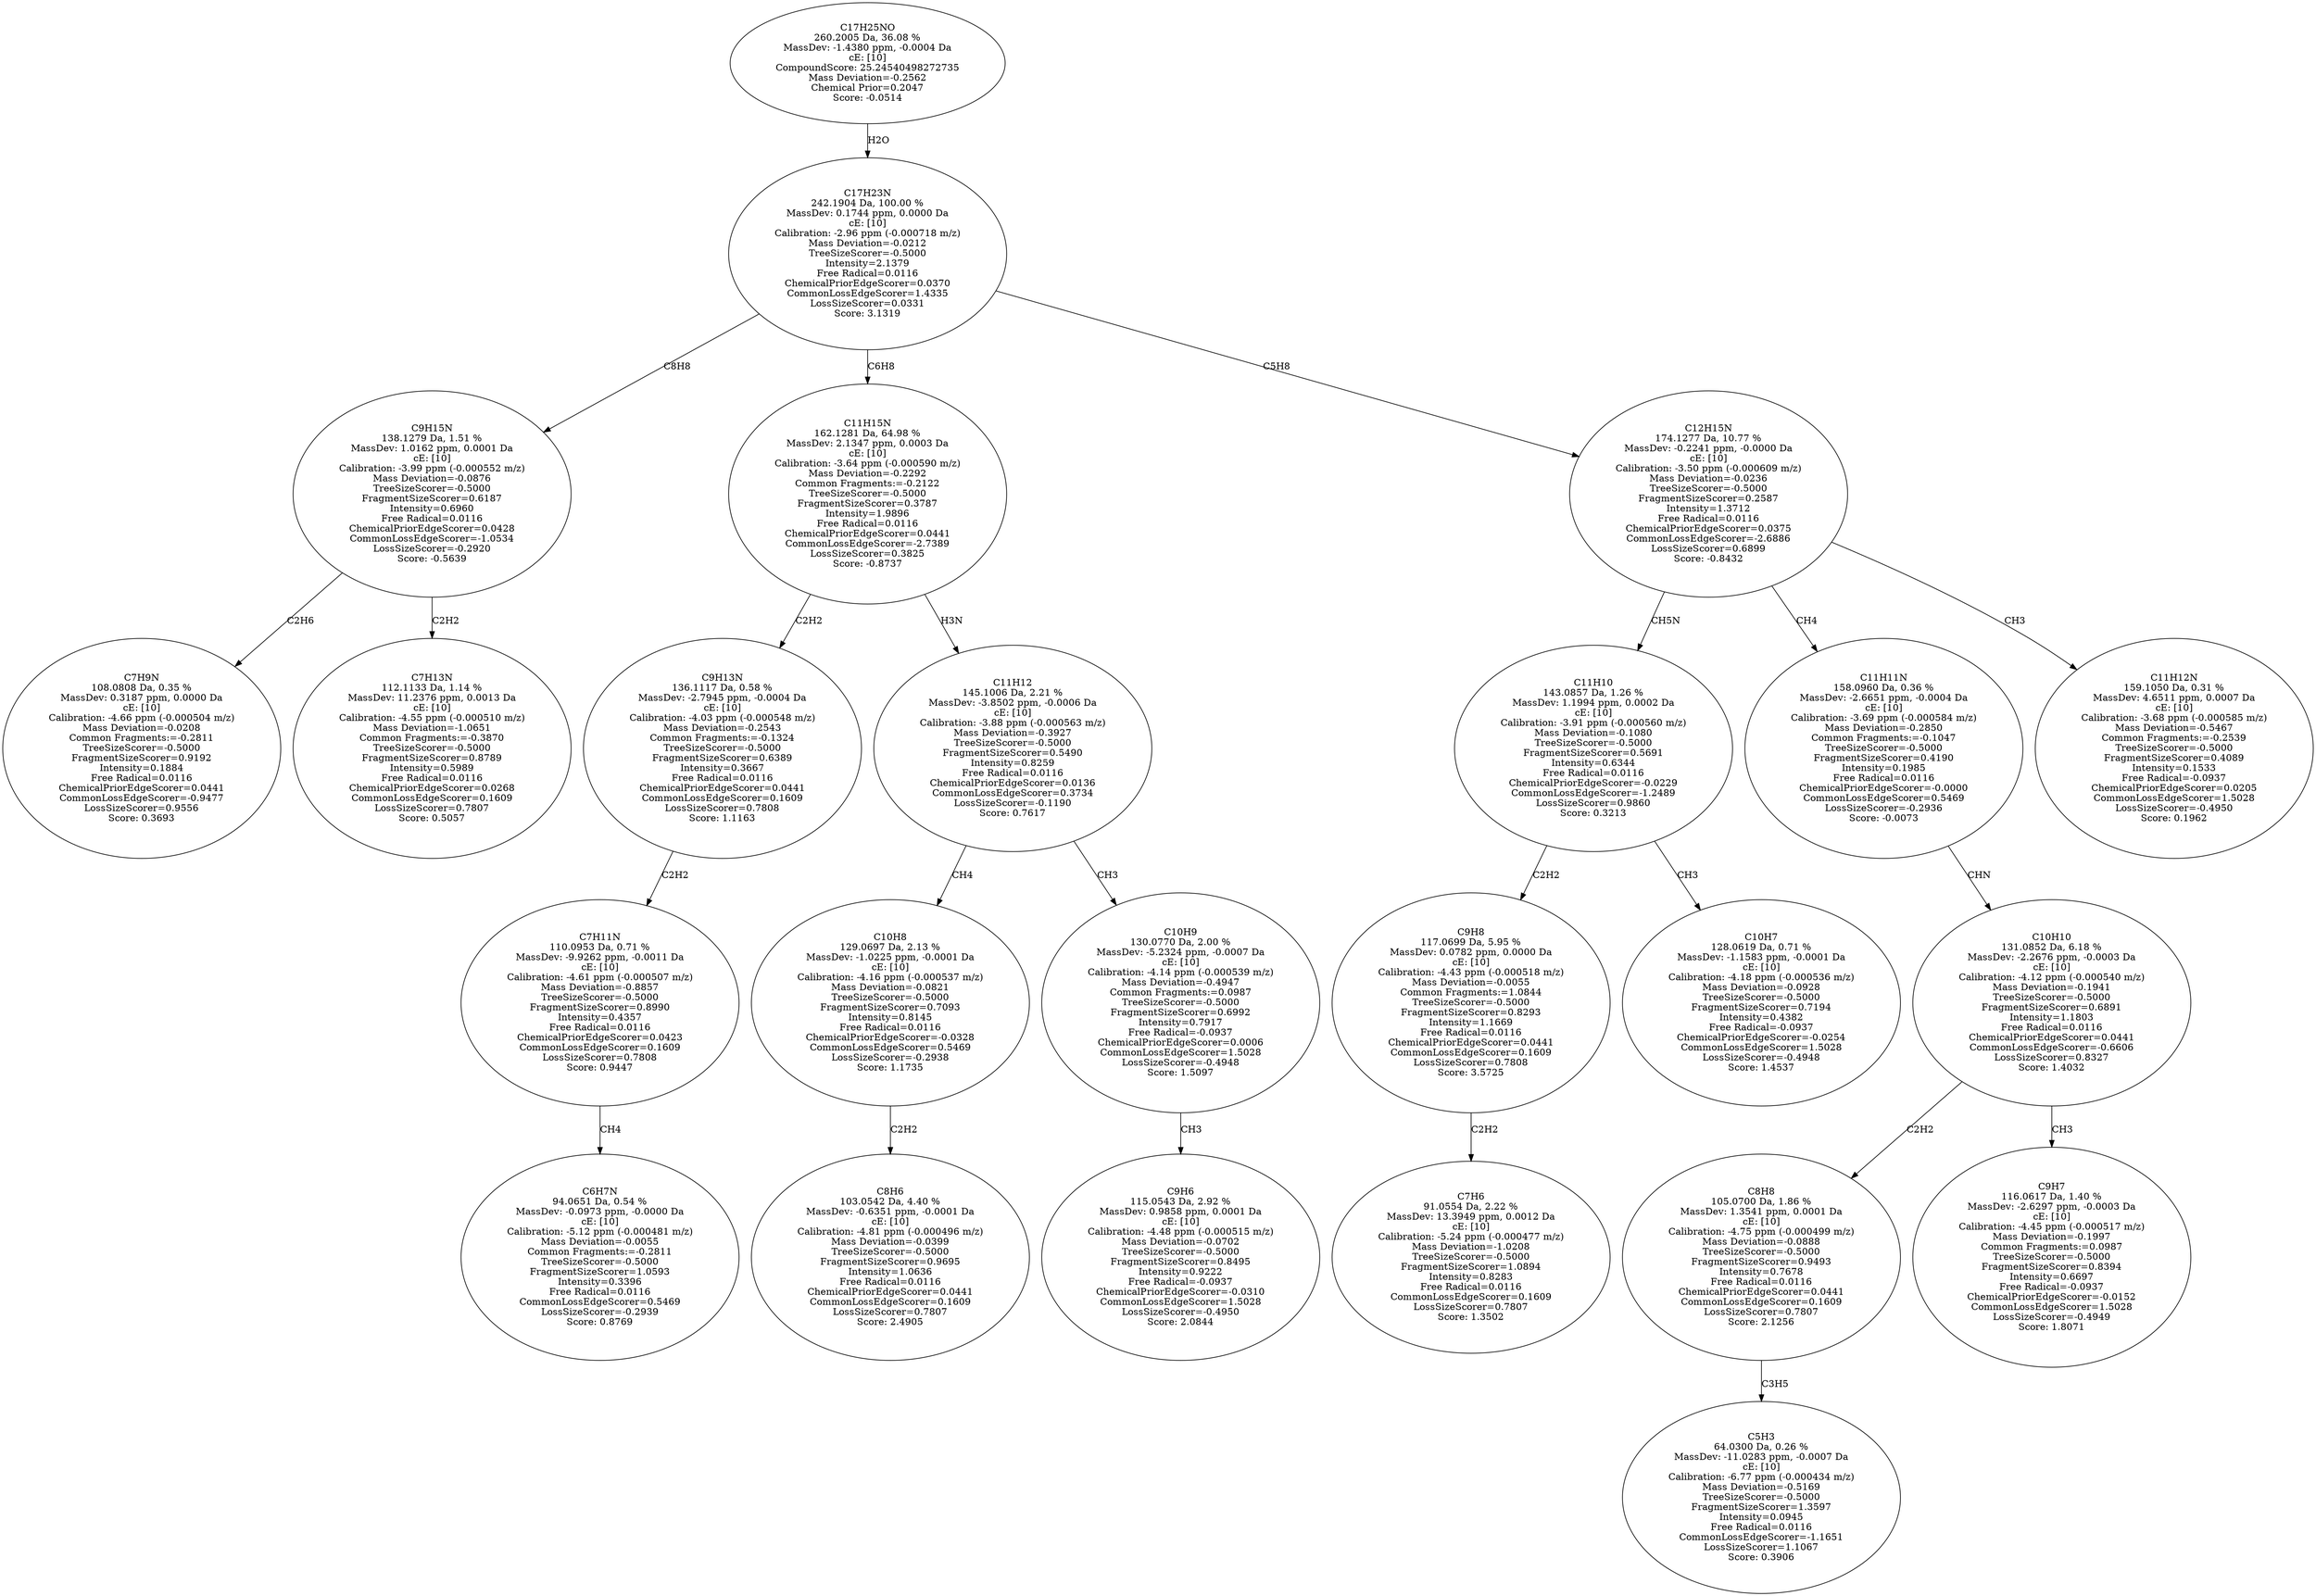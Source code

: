 strict digraph {
v1 [label="C7H9N\n108.0808 Da, 0.35 %\nMassDev: 0.3187 ppm, 0.0000 Da\ncE: [10]\nCalibration: -4.66 ppm (-0.000504 m/z)\nMass Deviation=-0.0208\nCommon Fragments:=-0.2811\nTreeSizeScorer=-0.5000\nFragmentSizeScorer=0.9192\nIntensity=0.1884\nFree Radical=0.0116\nChemicalPriorEdgeScorer=0.0441\nCommonLossEdgeScorer=-0.9477\nLossSizeScorer=0.9556\nScore: 0.3693"];
v2 [label="C7H13N\n112.1133 Da, 1.14 %\nMassDev: 11.2376 ppm, 0.0013 Da\ncE: [10]\nCalibration: -4.55 ppm (-0.000510 m/z)\nMass Deviation=-1.0651\nCommon Fragments:=-0.3870\nTreeSizeScorer=-0.5000\nFragmentSizeScorer=0.8789\nIntensity=0.5989\nFree Radical=0.0116\nChemicalPriorEdgeScorer=0.0268\nCommonLossEdgeScorer=0.1609\nLossSizeScorer=0.7807\nScore: 0.5057"];
v3 [label="C9H15N\n138.1279 Da, 1.51 %\nMassDev: 1.0162 ppm, 0.0001 Da\ncE: [10]\nCalibration: -3.99 ppm (-0.000552 m/z)\nMass Deviation=-0.0876\nTreeSizeScorer=-0.5000\nFragmentSizeScorer=0.6187\nIntensity=0.6960\nFree Radical=0.0116\nChemicalPriorEdgeScorer=0.0428\nCommonLossEdgeScorer=-1.0534\nLossSizeScorer=-0.2920\nScore: -0.5639"];
v4 [label="C6H7N\n94.0651 Da, 0.54 %\nMassDev: -0.0973 ppm, -0.0000 Da\ncE: [10]\nCalibration: -5.12 ppm (-0.000481 m/z)\nMass Deviation=-0.0055\nCommon Fragments:=-0.2811\nTreeSizeScorer=-0.5000\nFragmentSizeScorer=1.0593\nIntensity=0.3396\nFree Radical=0.0116\nCommonLossEdgeScorer=0.5469\nLossSizeScorer=-0.2939\nScore: 0.8769"];
v5 [label="C7H11N\n110.0953 Da, 0.71 %\nMassDev: -9.9262 ppm, -0.0011 Da\ncE: [10]\nCalibration: -4.61 ppm (-0.000507 m/z)\nMass Deviation=-0.8857\nTreeSizeScorer=-0.5000\nFragmentSizeScorer=0.8990\nIntensity=0.4357\nFree Radical=0.0116\nChemicalPriorEdgeScorer=0.0423\nCommonLossEdgeScorer=0.1609\nLossSizeScorer=0.7808\nScore: 0.9447"];
v6 [label="C9H13N\n136.1117 Da, 0.58 %\nMassDev: -2.7945 ppm, -0.0004 Da\ncE: [10]\nCalibration: -4.03 ppm (-0.000548 m/z)\nMass Deviation=-0.2543\nCommon Fragments:=-0.1324\nTreeSizeScorer=-0.5000\nFragmentSizeScorer=0.6389\nIntensity=0.3667\nFree Radical=0.0116\nChemicalPriorEdgeScorer=0.0441\nCommonLossEdgeScorer=0.1609\nLossSizeScorer=0.7808\nScore: 1.1163"];
v7 [label="C8H6\n103.0542 Da, 4.40 %\nMassDev: -0.6351 ppm, -0.0001 Da\ncE: [10]\nCalibration: -4.81 ppm (-0.000496 m/z)\nMass Deviation=-0.0399\nTreeSizeScorer=-0.5000\nFragmentSizeScorer=0.9695\nIntensity=1.0636\nFree Radical=0.0116\nChemicalPriorEdgeScorer=0.0441\nCommonLossEdgeScorer=0.1609\nLossSizeScorer=0.7807\nScore: 2.4905"];
v8 [label="C10H8\n129.0697 Da, 2.13 %\nMassDev: -1.0225 ppm, -0.0001 Da\ncE: [10]\nCalibration: -4.16 ppm (-0.000537 m/z)\nMass Deviation=-0.0821\nTreeSizeScorer=-0.5000\nFragmentSizeScorer=0.7093\nIntensity=0.8145\nFree Radical=0.0116\nChemicalPriorEdgeScorer=-0.0328\nCommonLossEdgeScorer=0.5469\nLossSizeScorer=-0.2938\nScore: 1.1735"];
v9 [label="C9H6\n115.0543 Da, 2.92 %\nMassDev: 0.9858 ppm, 0.0001 Da\ncE: [10]\nCalibration: -4.48 ppm (-0.000515 m/z)\nMass Deviation=-0.0702\nTreeSizeScorer=-0.5000\nFragmentSizeScorer=0.8495\nIntensity=0.9222\nFree Radical=-0.0937\nChemicalPriorEdgeScorer=-0.0310\nCommonLossEdgeScorer=1.5028\nLossSizeScorer=-0.4950\nScore: 2.0844"];
v10 [label="C10H9\n130.0770 Da, 2.00 %\nMassDev: -5.2324 ppm, -0.0007 Da\ncE: [10]\nCalibration: -4.14 ppm (-0.000539 m/z)\nMass Deviation=-0.4947\nCommon Fragments:=0.0987\nTreeSizeScorer=-0.5000\nFragmentSizeScorer=0.6992\nIntensity=0.7917\nFree Radical=-0.0937\nChemicalPriorEdgeScorer=0.0006\nCommonLossEdgeScorer=1.5028\nLossSizeScorer=-0.4948\nScore: 1.5097"];
v11 [label="C11H12\n145.1006 Da, 2.21 %\nMassDev: -3.8502 ppm, -0.0006 Da\ncE: [10]\nCalibration: -3.88 ppm (-0.000563 m/z)\nMass Deviation=-0.3927\nTreeSizeScorer=-0.5000\nFragmentSizeScorer=0.5490\nIntensity=0.8259\nFree Radical=0.0116\nChemicalPriorEdgeScorer=0.0136\nCommonLossEdgeScorer=0.3734\nLossSizeScorer=-0.1190\nScore: 0.7617"];
v12 [label="C11H15N\n162.1281 Da, 64.98 %\nMassDev: 2.1347 ppm, 0.0003 Da\ncE: [10]\nCalibration: -3.64 ppm (-0.000590 m/z)\nMass Deviation=-0.2292\nCommon Fragments:=-0.2122\nTreeSizeScorer=-0.5000\nFragmentSizeScorer=0.3787\nIntensity=1.9896\nFree Radical=0.0116\nChemicalPriorEdgeScorer=0.0441\nCommonLossEdgeScorer=-2.7389\nLossSizeScorer=0.3825\nScore: -0.8737"];
v13 [label="C7H6\n91.0554 Da, 2.22 %\nMassDev: 13.3949 ppm, 0.0012 Da\ncE: [10]\nCalibration: -5.24 ppm (-0.000477 m/z)\nMass Deviation=-1.0208\nTreeSizeScorer=-0.5000\nFragmentSizeScorer=1.0894\nIntensity=0.8283\nFree Radical=0.0116\nCommonLossEdgeScorer=0.1609\nLossSizeScorer=0.7807\nScore: 1.3502"];
v14 [label="C9H8\n117.0699 Da, 5.95 %\nMassDev: 0.0782 ppm, 0.0000 Da\ncE: [10]\nCalibration: -4.43 ppm (-0.000518 m/z)\nMass Deviation=-0.0055\nCommon Fragments:=1.0844\nTreeSizeScorer=-0.5000\nFragmentSizeScorer=0.8293\nIntensity=1.1669\nFree Radical=0.0116\nChemicalPriorEdgeScorer=0.0441\nCommonLossEdgeScorer=0.1609\nLossSizeScorer=0.7808\nScore: 3.5725"];
v15 [label="C10H7\n128.0619 Da, 0.71 %\nMassDev: -1.1583 ppm, -0.0001 Da\ncE: [10]\nCalibration: -4.18 ppm (-0.000536 m/z)\nMass Deviation=-0.0928\nTreeSizeScorer=-0.5000\nFragmentSizeScorer=0.7194\nIntensity=0.4382\nFree Radical=-0.0937\nChemicalPriorEdgeScorer=-0.0254\nCommonLossEdgeScorer=1.5028\nLossSizeScorer=-0.4948\nScore: 1.4537"];
v16 [label="C11H10\n143.0857 Da, 1.26 %\nMassDev: 1.1994 ppm, 0.0002 Da\ncE: [10]\nCalibration: -3.91 ppm (-0.000560 m/z)\nMass Deviation=-0.1080\nTreeSizeScorer=-0.5000\nFragmentSizeScorer=0.5691\nIntensity=0.6344\nFree Radical=0.0116\nChemicalPriorEdgeScorer=-0.0229\nCommonLossEdgeScorer=-1.2489\nLossSizeScorer=0.9860\nScore: 0.3213"];
v17 [label="C5H3\n64.0300 Da, 0.26 %\nMassDev: -11.0283 ppm, -0.0007 Da\ncE: [10]\nCalibration: -6.77 ppm (-0.000434 m/z)\nMass Deviation=-0.5169\nTreeSizeScorer=-0.5000\nFragmentSizeScorer=1.3597\nIntensity=0.0945\nFree Radical=0.0116\nCommonLossEdgeScorer=-1.1651\nLossSizeScorer=1.1067\nScore: 0.3906"];
v18 [label="C8H8\n105.0700 Da, 1.86 %\nMassDev: 1.3541 ppm, 0.0001 Da\ncE: [10]\nCalibration: -4.75 ppm (-0.000499 m/z)\nMass Deviation=-0.0888\nTreeSizeScorer=-0.5000\nFragmentSizeScorer=0.9493\nIntensity=0.7678\nFree Radical=0.0116\nChemicalPriorEdgeScorer=0.0441\nCommonLossEdgeScorer=0.1609\nLossSizeScorer=0.7807\nScore: 2.1256"];
v19 [label="C9H7\n116.0617 Da, 1.40 %\nMassDev: -2.6297 ppm, -0.0003 Da\ncE: [10]\nCalibration: -4.45 ppm (-0.000517 m/z)\nMass Deviation=-0.1997\nCommon Fragments:=0.0987\nTreeSizeScorer=-0.5000\nFragmentSizeScorer=0.8394\nIntensity=0.6697\nFree Radical=-0.0937\nChemicalPriorEdgeScorer=-0.0152\nCommonLossEdgeScorer=1.5028\nLossSizeScorer=-0.4949\nScore: 1.8071"];
v20 [label="C10H10\n131.0852 Da, 6.18 %\nMassDev: -2.2676 ppm, -0.0003 Da\ncE: [10]\nCalibration: -4.12 ppm (-0.000540 m/z)\nMass Deviation=-0.1941\nTreeSizeScorer=-0.5000\nFragmentSizeScorer=0.6891\nIntensity=1.1803\nFree Radical=0.0116\nChemicalPriorEdgeScorer=0.0441\nCommonLossEdgeScorer=-0.6606\nLossSizeScorer=0.8327\nScore: 1.4032"];
v21 [label="C11H11N\n158.0960 Da, 0.36 %\nMassDev: -2.6651 ppm, -0.0004 Da\ncE: [10]\nCalibration: -3.69 ppm (-0.000584 m/z)\nMass Deviation=-0.2850\nCommon Fragments:=-0.1047\nTreeSizeScorer=-0.5000\nFragmentSizeScorer=0.4190\nIntensity=0.1985\nFree Radical=0.0116\nChemicalPriorEdgeScorer=-0.0000\nCommonLossEdgeScorer=0.5469\nLossSizeScorer=-0.2936\nScore: -0.0073"];
v22 [label="C11H12N\n159.1050 Da, 0.31 %\nMassDev: 4.6511 ppm, 0.0007 Da\ncE: [10]\nCalibration: -3.68 ppm (-0.000585 m/z)\nMass Deviation=-0.5467\nCommon Fragments:=-0.2539\nTreeSizeScorer=-0.5000\nFragmentSizeScorer=0.4089\nIntensity=0.1533\nFree Radical=-0.0937\nChemicalPriorEdgeScorer=0.0205\nCommonLossEdgeScorer=1.5028\nLossSizeScorer=-0.4950\nScore: 0.1962"];
v23 [label="C12H15N\n174.1277 Da, 10.77 %\nMassDev: -0.2241 ppm, -0.0000 Da\ncE: [10]\nCalibration: -3.50 ppm (-0.000609 m/z)\nMass Deviation=-0.0236\nTreeSizeScorer=-0.5000\nFragmentSizeScorer=0.2587\nIntensity=1.3712\nFree Radical=0.0116\nChemicalPriorEdgeScorer=0.0375\nCommonLossEdgeScorer=-2.6886\nLossSizeScorer=0.6899\nScore: -0.8432"];
v24 [label="C17H23N\n242.1904 Da, 100.00 %\nMassDev: 0.1744 ppm, 0.0000 Da\ncE: [10]\nCalibration: -2.96 ppm (-0.000718 m/z)\nMass Deviation=-0.0212\nTreeSizeScorer=-0.5000\nIntensity=2.1379\nFree Radical=0.0116\nChemicalPriorEdgeScorer=0.0370\nCommonLossEdgeScorer=1.4335\nLossSizeScorer=0.0331\nScore: 3.1319"];
v25 [label="C17H25NO\n260.2005 Da, 36.08 %\nMassDev: -1.4380 ppm, -0.0004 Da\ncE: [10]\nCompoundScore: 25.24540498272735\nMass Deviation=-0.2562\nChemical Prior=0.2047\nScore: -0.0514"];
v3 -> v1 [label="C2H6"];
v3 -> v2 [label="C2H2"];
v24 -> v3 [label="C8H8"];
v5 -> v4 [label="CH4"];
v6 -> v5 [label="C2H2"];
v12 -> v6 [label="C2H2"];
v8 -> v7 [label="C2H2"];
v11 -> v8 [label="CH4"];
v10 -> v9 [label="CH3"];
v11 -> v10 [label="CH3"];
v12 -> v11 [label="H3N"];
v24 -> v12 [label="C6H8"];
v14 -> v13 [label="C2H2"];
v16 -> v14 [label="C2H2"];
v16 -> v15 [label="CH3"];
v23 -> v16 [label="CH5N"];
v18 -> v17 [label="C3H5"];
v20 -> v18 [label="C2H2"];
v20 -> v19 [label="CH3"];
v21 -> v20 [label="CHN"];
v23 -> v21 [label="CH4"];
v23 -> v22 [label="CH3"];
v24 -> v23 [label="C5H8"];
v25 -> v24 [label="H2O"];
}